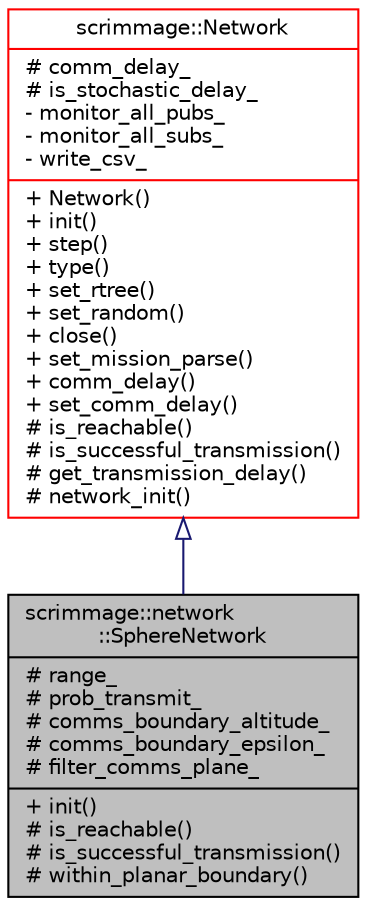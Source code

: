 digraph "scrimmage::network::SphereNetwork"
{
 // LATEX_PDF_SIZE
  edge [fontname="Helvetica",fontsize="10",labelfontname="Helvetica",labelfontsize="10"];
  node [fontname="Helvetica",fontsize="10",shape=record];
  Node1 [label="{scrimmage::network\l::SphereNetwork\n|# range_\l# prob_transmit_\l# comms_boundary_altitude_\l# comms_boundary_epsilon_\l# filter_comms_plane_\l|+ init()\l# is_reachable()\l# is_successful_transmission()\l# within_planar_boundary()\l}",height=0.2,width=0.4,color="black", fillcolor="grey75", style="filled", fontcolor="black",tooltip=" "];
  Node2 -> Node1 [dir="back",color="midnightblue",fontsize="10",style="solid",arrowtail="onormal",fontname="Helvetica"];
  Node2 [label="{scrimmage::Network\n|# comm_delay_\l# is_stochastic_delay_\l- monitor_all_pubs_\l- monitor_all_subs_\l- write_csv_\l|+ Network()\l+ init()\l+ step()\l+ type()\l+ set_rtree()\l+ set_random()\l+ close()\l+ set_mission_parse()\l+ comm_delay()\l+ set_comm_delay()\l# is_reachable()\l# is_successful_transmission()\l# get_transmission_delay()\l# network_init()\l}",height=0.2,width=0.4,color="red", fillcolor="white", style="filled",URL="$classscrimmage_1_1Network.html",tooltip=" "];
}
